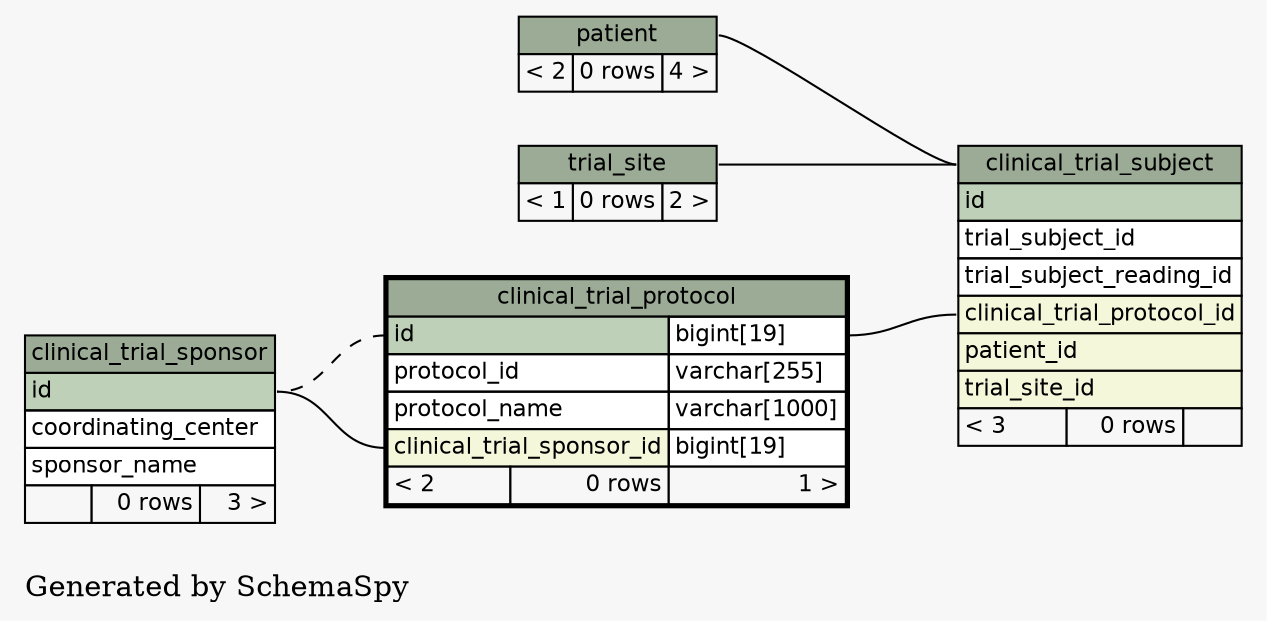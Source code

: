 // dot 2.16.1 on Linux 2.6.25.6-27.fc8
digraph "impliedTwoDegreesRelationshipsGraph" {
  graph [
    rankdir="RL"
    bgcolor="#f7f7f7"
    label="\nGenerated by SchemaSpy"
    labeljust="l"
  ];
  node [
    fontname="Helvetica"
    fontsize="11"
    shape="plaintext"
  ];
  edge [
    arrowsize="0.8"
  ];
  "clinical_trial_protocol":"clinical_trial_sponsor_id":w -> "clinical_trial_sponsor":"id":e [arrowtail=crowtee arrowhead=none];
  "clinical_trial_protocol":"id":w -> "clinical_trial_sponsor":"id":e [arrowtail=tee arrowhead=none style=dashed];
  "clinical_trial_subject":"clinical_trial_protocol_id":w -> "clinical_trial_protocol":"id.type":e [arrowtail=crowtee arrowhead=none];
  "clinical_trial_subject":"clinical_trial_subject.heading":w -> "patient":"patient.heading":e [arrowtail=crowtee arrowhead=none];
  "clinical_trial_subject":"clinical_trial_subject.heading":w -> "trial_site":"trial_site.heading":e [arrowtail=crowtee arrowhead=none];
  "clinical_trial_protocol" [
    label=<
    <TABLE BORDER="2" CELLBORDER="1" CELLSPACING="0" BGCOLOR="#ffffff">
      <TR><TD PORT="clinical_trial_protocol.heading" COLSPAN="3" BGCOLOR="#9bab96" ALIGN="CENTER">clinical_trial_protocol</TD></TR>
      <TR><TD PORT="id" COLSPAN="2" BGCOLOR="#bed1b8" ALIGN="LEFT">id</TD><TD PORT="id.type" ALIGN="LEFT">bigint[19]</TD></TR>
      <TR><TD PORT="protocol_id" COLSPAN="2" ALIGN="LEFT">protocol_id</TD><TD PORT="protocol_id.type" ALIGN="LEFT">varchar[255]</TD></TR>
      <TR><TD PORT="protocol_name" COLSPAN="2" ALIGN="LEFT">protocol_name</TD><TD PORT="protocol_name.type" ALIGN="LEFT">varchar[1000]</TD></TR>
      <TR><TD PORT="clinical_trial_sponsor_id" COLSPAN="2" BGCOLOR="#f4f7da" ALIGN="LEFT">clinical_trial_sponsor_id</TD><TD PORT="clinical_trial_sponsor_id.type" ALIGN="LEFT">bigint[19]</TD></TR>
      <TR><TD ALIGN="LEFT" BGCOLOR="#f7f7f7">&lt; 2</TD><TD ALIGN="RIGHT" BGCOLOR="#f7f7f7">0 rows</TD><TD ALIGN="RIGHT" BGCOLOR="#f7f7f7">1 &gt;</TD></TR>
    </TABLE>>
    URL="clinical_trial_protocol.html#"
    tooltip="clinical_trial_protocol"
  ];
  "clinical_trial_sponsor" [
    label=<
    <TABLE BORDER="0" CELLBORDER="1" CELLSPACING="0" BGCOLOR="#ffffff">
      <TR><TD PORT="clinical_trial_sponsor.heading" COLSPAN="3" BGCOLOR="#9bab96" ALIGN="CENTER">clinical_trial_sponsor</TD></TR>
      <TR><TD PORT="id" COLSPAN="3" BGCOLOR="#bed1b8" ALIGN="LEFT">id</TD></TR>
      <TR><TD PORT="coordinating_center" COLSPAN="3" ALIGN="LEFT">coordinating_center</TD></TR>
      <TR><TD PORT="sponsor_name" COLSPAN="3" ALIGN="LEFT">sponsor_name</TD></TR>
      <TR><TD ALIGN="LEFT" BGCOLOR="#f7f7f7">  </TD><TD ALIGN="RIGHT" BGCOLOR="#f7f7f7">0 rows</TD><TD ALIGN="RIGHT" BGCOLOR="#f7f7f7">3 &gt;</TD></TR>
    </TABLE>>
    URL="clinical_trial_sponsor.html#graph"
    tooltip="clinical_trial_sponsor"
  ];
  "clinical_trial_subject" [
    label=<
    <TABLE BORDER="0" CELLBORDER="1" CELLSPACING="0" BGCOLOR="#ffffff">
      <TR><TD PORT="clinical_trial_subject.heading" COLSPAN="3" BGCOLOR="#9bab96" ALIGN="CENTER">clinical_trial_subject</TD></TR>
      <TR><TD PORT="id" COLSPAN="3" BGCOLOR="#bed1b8" ALIGN="LEFT">id</TD></TR>
      <TR><TD PORT="trial_subject_id" COLSPAN="3" ALIGN="LEFT">trial_subject_id</TD></TR>
      <TR><TD PORT="trial_subject_reading_id" COLSPAN="3" ALIGN="LEFT">trial_subject_reading_id</TD></TR>
      <TR><TD PORT="clinical_trial_protocol_id" COLSPAN="3" BGCOLOR="#f4f7da" ALIGN="LEFT">clinical_trial_protocol_id</TD></TR>
      <TR><TD PORT="patient_id" COLSPAN="3" BGCOLOR="#f4f7da" ALIGN="LEFT">patient_id</TD></TR>
      <TR><TD PORT="trial_site_id" COLSPAN="3" BGCOLOR="#f4f7da" ALIGN="LEFT">trial_site_id</TD></TR>
      <TR><TD ALIGN="LEFT" BGCOLOR="#f7f7f7">&lt; 3</TD><TD ALIGN="RIGHT" BGCOLOR="#f7f7f7">0 rows</TD><TD ALIGN="RIGHT" BGCOLOR="#f7f7f7">  </TD></TR>
    </TABLE>>
    URL="clinical_trial_subject.html#graph"
    tooltip="clinical_trial_subject"
  ];
  "patient" [
    label=<
    <TABLE BORDER="0" CELLBORDER="1" CELLSPACING="0" BGCOLOR="#ffffff">
      <TR><TD PORT="patient.heading" COLSPAN="3" BGCOLOR="#9bab96" ALIGN="CENTER">patient</TD></TR>
      <TR><TD ALIGN="LEFT" BGCOLOR="#f7f7f7">&lt; 2</TD><TD ALIGN="RIGHT" BGCOLOR="#f7f7f7">0 rows</TD><TD ALIGN="RIGHT" BGCOLOR="#f7f7f7">4 &gt;</TD></TR>
    </TABLE>>
    URL="patient.html#graph"
    tooltip="patient"
  ];
  "trial_site" [
    label=<
    <TABLE BORDER="0" CELLBORDER="1" CELLSPACING="0" BGCOLOR="#ffffff">
      <TR><TD PORT="trial_site.heading" COLSPAN="3" BGCOLOR="#9bab96" ALIGN="CENTER">trial_site</TD></TR>
      <TR><TD ALIGN="LEFT" BGCOLOR="#f7f7f7">&lt; 1</TD><TD ALIGN="RIGHT" BGCOLOR="#f7f7f7">0 rows</TD><TD ALIGN="RIGHT" BGCOLOR="#f7f7f7">2 &gt;</TD></TR>
    </TABLE>>
    URL="trial_site.html#graph"
    tooltip="trial_site"
  ];
}
